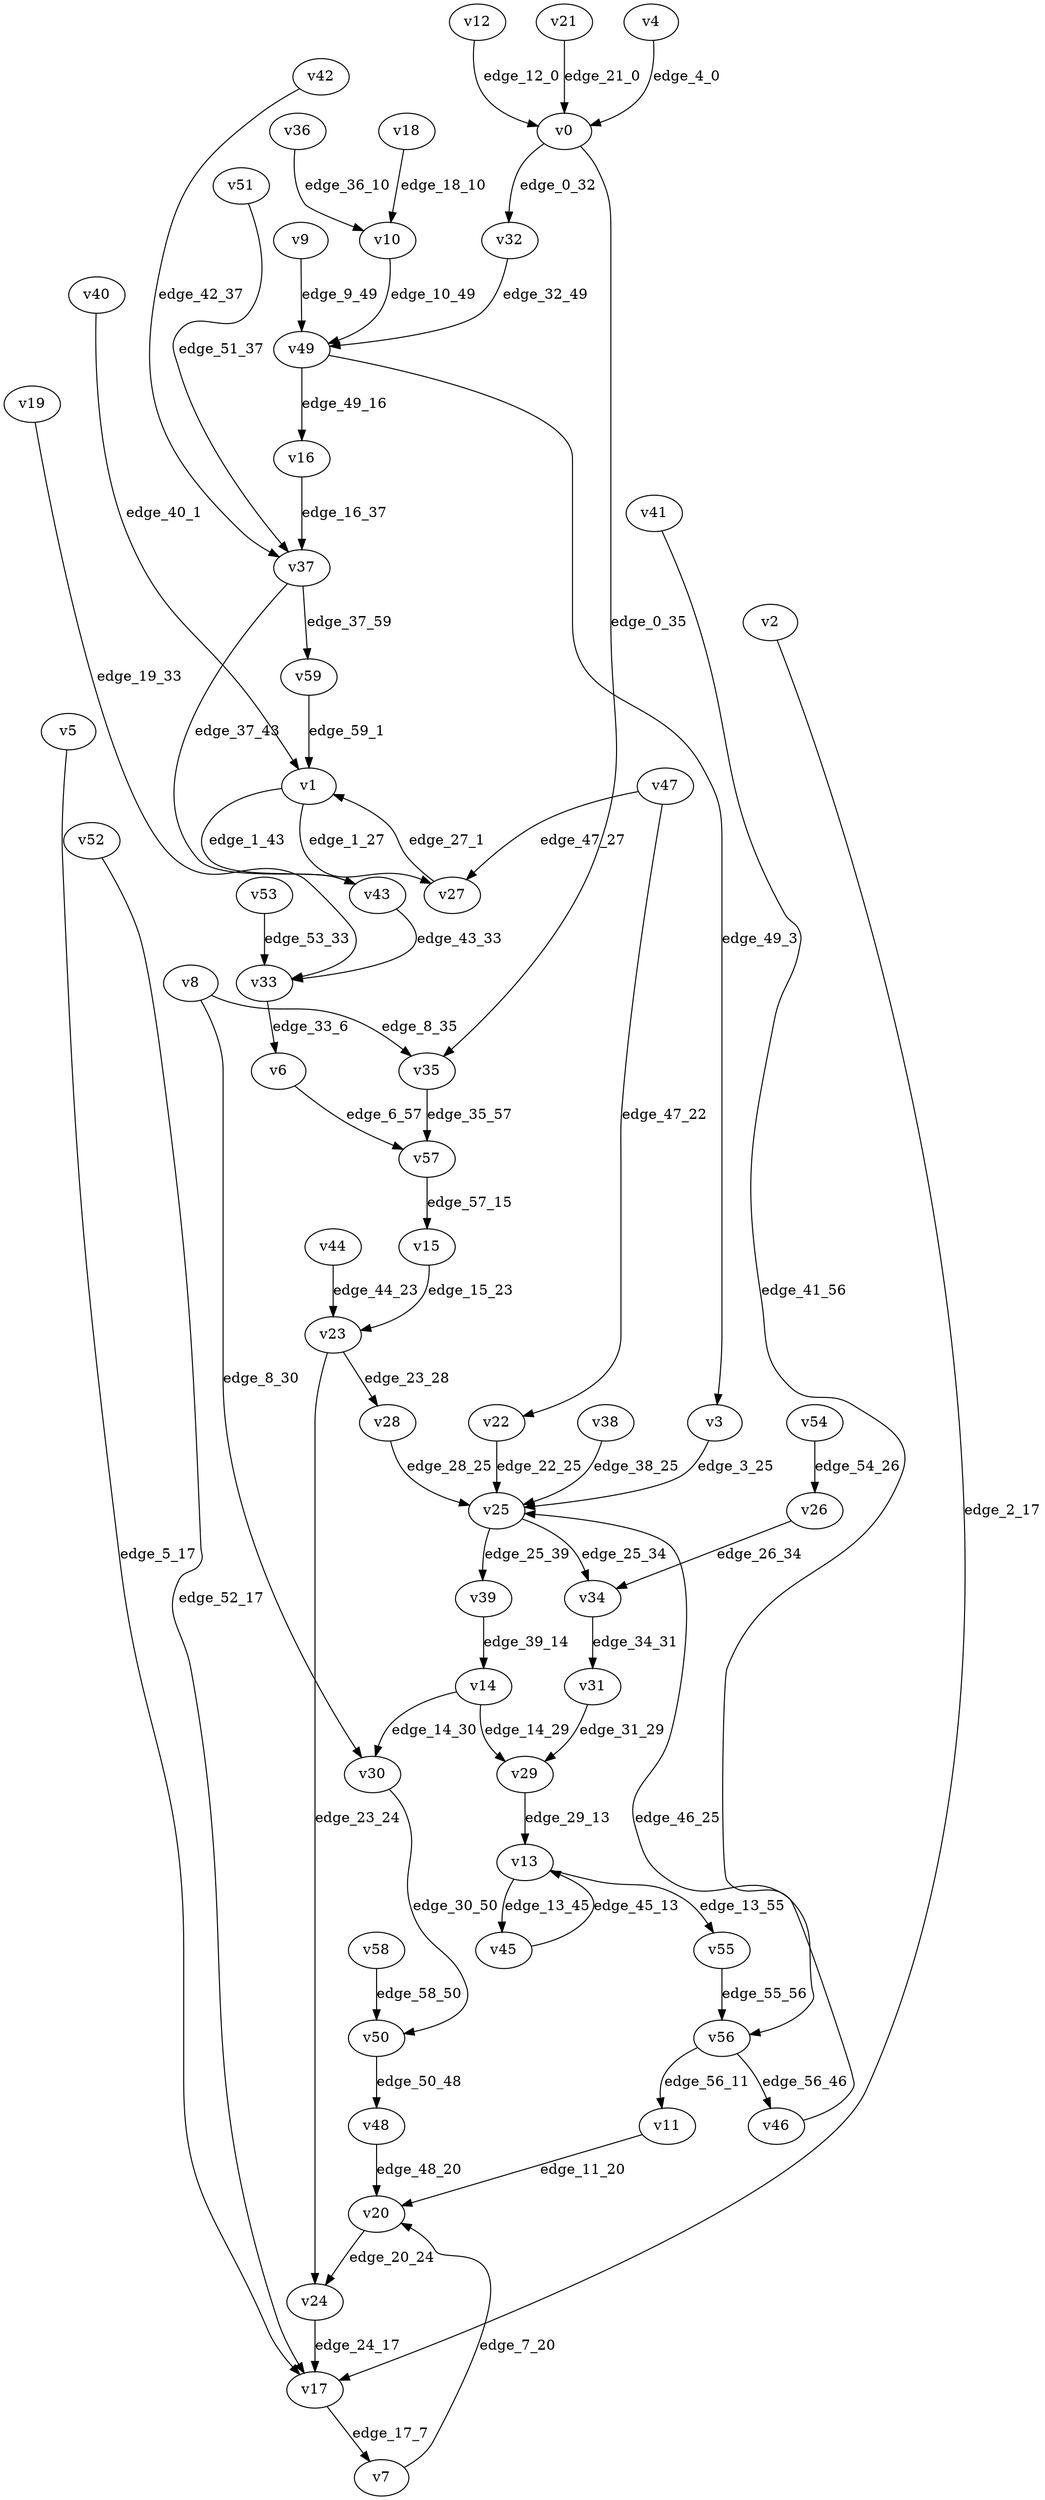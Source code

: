 digraph G {
    // Stochastic discounted game

    v0 [name="v0", player=-1];
    v1 [name="v1", player=-1];
    v2 [name="v2", player=0];
    v3 [name="v3", player=0];
    v4 [name="v4", player=1];
    v5 [name="v5", player=0];
    v6 [name="v6", player=1];
    v7 [name="v7", player=1];
    v8 [name="v8", player=-1];
    v9 [name="v9", player=0];
    v10 [name="v10", player=0];
    v11 [name="v11", player=1];
    v12 [name="v12", player=0];
    v13 [name="v13", player=-1];
    v14 [name="v14", player=-1];
    v15 [name="v15", player=0];
    v16 [name="v16", player=0];
    v17 [name="v17", player=-1];
    v18 [name="v18", player=-1];
    v19 [name="v19", player=1];
    v20 [name="v20", player=-1];
    v21 [name="v21", player=1];
    v22 [name="v22", player=0];
    v23 [name="v23", player=-1];
    v24 [name="v24", player=1];
    v25 [name="v25", player=-1];
    v26 [name="v26", player=-1];
    v27 [name="v27", player=1];
    v28 [name="v28", player=1];
    v29 [name="v29", player=1];
    v30 [name="v30", player=0];
    v31 [name="v31", player=-1];
    v32 [name="v32", player=0];
    v33 [name="v33", player=-1];
    v34 [name="v34", player=1];
    v35 [name="v35", player=1];
    v36 [name="v36", player=-1];
    v37 [name="v37", player=-1];
    v38 [name="v38", player=1];
    v39 [name="v39", player=0];
    v40 [name="v40", player=0];
    v41 [name="v41", player=0];
    v42 [name="v42", player=0];
    v43 [name="v43", player=1];
    v44 [name="v44", player=1];
    v45 [name="v45", player=1];
    v46 [name="v46", player=1];
    v47 [name="v47", player=-1];
    v48 [name="v48", player=1];
    v49 [name="v49", player=-1];
    v50 [name="v50", player=-1];
    v51 [name="v51", player=0];
    v52 [name="v52", player=0];
    v53 [name="v53", player=1];
    v54 [name="v54", player=0];
    v55 [name="v55", player=1];
    v56 [name="v56", player=-1];
    v57 [name="v57", player=-1];
    v58 [name="v58", player=0];
    v59 [name="v59", player=0];

    v0 -> v32 [label="edge_0_32", probability=0.576342];
    v0 -> v35 [label="edge_0_35", probability=0.423658];
    v1 -> v43 [label="edge_1_43", probability=0.583890];
    v1 -> v27 [label="edge_1_27", probability=0.416110];
    v2 -> v17 [label="edge_2_17", weight=-9.444398, discount=0.353552];
    v3 -> v25 [label="edge_3_25", weight=7.412414, discount=0.543999];
    v4 -> v0 [label="edge_4_0", weight=-7.836319, discount=0.433459];
    v5 -> v17 [label="edge_5_17", weight=-4.016319, discount=0.645048];
    v6 -> v57 [label="edge_6_57", weight=-3.613588, discount=0.510056];
    v7 -> v20 [label="edge_7_20", weight=1.936211, discount=0.113555];
    v8 -> v35 [label="edge_8_35", probability=0.300957];
    v8 -> v30 [label="edge_8_30", probability=0.699043];
    v9 -> v49 [label="edge_9_49", weight=6.999322, discount=0.709147];
    v10 -> v49 [label="edge_10_49", weight=-3.065545, discount=0.244021];
    v11 -> v20 [label="edge_11_20", weight=-3.899496, discount=0.146288];
    v12 -> v0 [label="edge_12_0", weight=-8.360479, discount=0.363261];
    v13 -> v55 [label="edge_13_55", probability=0.523129];
    v13 -> v45 [label="edge_13_45", probability=0.476871];
    v14 -> v30 [label="edge_14_30", probability=0.508151];
    v14 -> v29 [label="edge_14_29", probability=0.491849];
    v15 -> v23 [label="edge_15_23", weight=-5.726071, discount=0.831143];
    v16 -> v37 [label="edge_16_37", weight=5.088734, discount=0.639294];
    v17 -> v7 [label="edge_17_7", probability=1.000000];
    v18 -> v10 [label="edge_18_10", probability=1.000000];
    v19 -> v33 [label="edge_19_33", weight=-5.676032, discount=0.644344];
    v20 -> v24 [label="edge_20_24", probability=1.000000];
    v21 -> v0 [label="edge_21_0", weight=1.033761, discount=0.749668];
    v22 -> v25 [label="edge_22_25", weight=4.316298, discount=0.416292];
    v23 -> v28 [label="edge_23_28", probability=0.478860];
    v23 -> v24 [label="edge_23_24", probability=0.521140];
    v24 -> v17 [label="edge_24_17", weight=7.873812, discount=0.263494];
    v25 -> v39 [label="edge_25_39", probability=0.559992];
    v25 -> v34 [label="edge_25_34", probability=0.440008];
    v26 -> v34 [label="edge_26_34", probability=1.000000];
    v27 -> v1 [label="edge_27_1", weight=1.921998, discount=0.352081];
    v28 -> v25 [label="edge_28_25", weight=6.328757, discount=0.512040];
    v29 -> v13 [label="edge_29_13", weight=9.366398, discount=0.725943];
    v30 -> v50 [label="edge_30_50", weight=-0.171614, discount=0.281909];
    v31 -> v29 [label="edge_31_29", probability=1.000000];
    v32 -> v49 [label="edge_32_49", weight=5.343600, discount=0.449580];
    v33 -> v6 [label="edge_33_6", probability=1.000000];
    v34 -> v31 [label="edge_34_31", weight=2.385027, discount=0.783540];
    v35 -> v57 [label="edge_35_57", weight=9.510222, discount=0.507041];
    v36 -> v10 [label="edge_36_10", probability=1.000000];
    v37 -> v59 [label="edge_37_59", probability=0.643647];
    v37 -> v43 [label="edge_37_43", probability=0.356353];
    v38 -> v25 [label="edge_38_25", weight=1.259120, discount=0.412187];
    v39 -> v14 [label="edge_39_14", weight=9.577424, discount=0.839278];
    v40 -> v1 [label="edge_40_1", weight=-3.162811, discount=0.325392];
    v41 -> v56 [label="edge_41_56", weight=-0.062615, discount=0.113622];
    v42 -> v37 [label="edge_42_37", weight=-9.053457, discount=0.141538];
    v43 -> v33 [label="edge_43_33", weight=-2.988149, discount=0.378149];
    v44 -> v23 [label="edge_44_23", weight=3.558038, discount=0.746890];
    v45 -> v13 [label="edge_45_13", weight=-1.773452, discount=0.769347];
    v46 -> v25 [label="edge_46_25", weight=-7.259873, discount=0.392772];
    v47 -> v27 [label="edge_47_27", probability=0.663382];
    v47 -> v22 [label="edge_47_22", probability=0.336618];
    v48 -> v20 [label="edge_48_20", weight=3.450775, discount=0.550807];
    v49 -> v3 [label="edge_49_3", probability=0.661349];
    v49 -> v16 [label="edge_49_16", probability=0.338651];
    v50 -> v48 [label="edge_50_48", probability=1.000000];
    v51 -> v37 [label="edge_51_37", weight=-1.383176, discount=0.565649];
    v52 -> v17 [label="edge_52_17", weight=-8.396851, discount=0.280116];
    v53 -> v33 [label="edge_53_33", weight=4.293187, discount=0.142344];
    v54 -> v26 [label="edge_54_26", weight=9.547339, discount=0.383056];
    v55 -> v56 [label="edge_55_56", weight=5.454053, discount=0.556639];
    v56 -> v46 [label="edge_56_46", probability=0.528294];
    v56 -> v11 [label="edge_56_11", probability=0.471706];
    v57 -> v15 [label="edge_57_15", probability=1.000000];
    v58 -> v50 [label="edge_58_50", weight=3.170249, discount=0.351053];
    v59 -> v1 [label="edge_59_1", weight=5.134973, discount=0.218563];
}